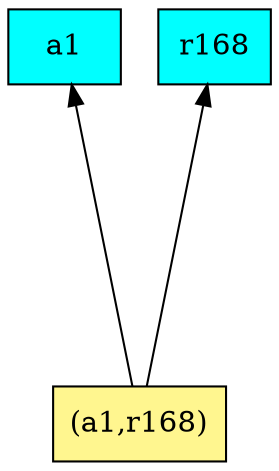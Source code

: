 digraph G {
rankdir=BT;ranksep="2.0";
"a1" [shape=record,fillcolor=cyan,style=filled,label="{a1}"];
"(a1,r168)" [shape=record,fillcolor=khaki1,style=filled,label="{(a1,r168)}"];
"r168" [shape=record,fillcolor=cyan,style=filled,label="{r168}"];
"(a1,r168)" -> "a1"
"(a1,r168)" -> "r168"
}